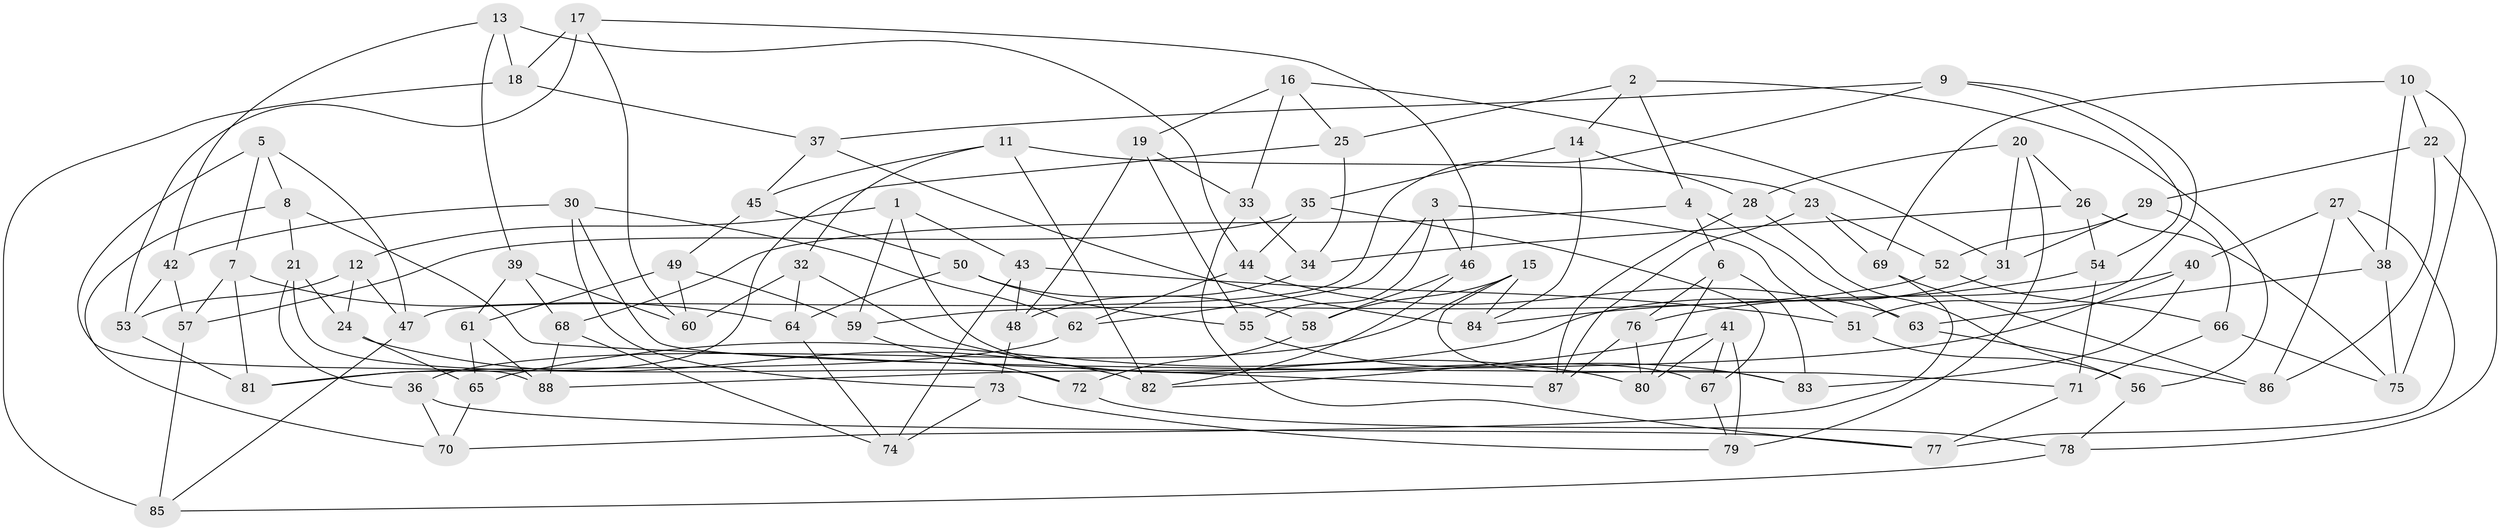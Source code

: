 // Generated by graph-tools (version 1.1) at 2025/58/03/09/25 04:58:52]
// undirected, 88 vertices, 176 edges
graph export_dot {
graph [start="1"]
  node [color=gray90,style=filled];
  1;
  2;
  3;
  4;
  5;
  6;
  7;
  8;
  9;
  10;
  11;
  12;
  13;
  14;
  15;
  16;
  17;
  18;
  19;
  20;
  21;
  22;
  23;
  24;
  25;
  26;
  27;
  28;
  29;
  30;
  31;
  32;
  33;
  34;
  35;
  36;
  37;
  38;
  39;
  40;
  41;
  42;
  43;
  44;
  45;
  46;
  47;
  48;
  49;
  50;
  51;
  52;
  53;
  54;
  55;
  56;
  57;
  58;
  59;
  60;
  61;
  62;
  63;
  64;
  65;
  66;
  67;
  68;
  69;
  70;
  71;
  72;
  73;
  74;
  75;
  76;
  77;
  78;
  79;
  80;
  81;
  82;
  83;
  84;
  85;
  86;
  87;
  88;
  1 -- 67;
  1 -- 12;
  1 -- 43;
  1 -- 59;
  2 -- 56;
  2 -- 4;
  2 -- 14;
  2 -- 25;
  3 -- 55;
  3 -- 46;
  3 -- 51;
  3 -- 62;
  4 -- 68;
  4 -- 63;
  4 -- 6;
  5 -- 88;
  5 -- 8;
  5 -- 7;
  5 -- 47;
  6 -- 76;
  6 -- 83;
  6 -- 80;
  7 -- 57;
  7 -- 64;
  7 -- 81;
  8 -- 87;
  8 -- 21;
  8 -- 70;
  9 -- 37;
  9 -- 51;
  9 -- 47;
  9 -- 54;
  10 -- 75;
  10 -- 69;
  10 -- 22;
  10 -- 38;
  11 -- 32;
  11 -- 45;
  11 -- 82;
  11 -- 23;
  12 -- 47;
  12 -- 53;
  12 -- 24;
  13 -- 42;
  13 -- 39;
  13 -- 18;
  13 -- 44;
  14 -- 84;
  14 -- 28;
  14 -- 35;
  15 -- 58;
  15 -- 36;
  15 -- 83;
  15 -- 84;
  16 -- 19;
  16 -- 33;
  16 -- 31;
  16 -- 25;
  17 -- 18;
  17 -- 60;
  17 -- 46;
  17 -- 53;
  18 -- 37;
  18 -- 85;
  19 -- 33;
  19 -- 48;
  19 -- 55;
  20 -- 28;
  20 -- 31;
  20 -- 26;
  20 -- 79;
  21 -- 24;
  21 -- 72;
  21 -- 36;
  22 -- 29;
  22 -- 78;
  22 -- 86;
  23 -- 52;
  23 -- 69;
  23 -- 87;
  24 -- 65;
  24 -- 82;
  25 -- 34;
  25 -- 81;
  26 -- 75;
  26 -- 34;
  26 -- 54;
  27 -- 40;
  27 -- 38;
  27 -- 77;
  27 -- 86;
  28 -- 87;
  28 -- 56;
  29 -- 52;
  29 -- 66;
  29 -- 31;
  30 -- 71;
  30 -- 42;
  30 -- 62;
  30 -- 73;
  31 -- 65;
  32 -- 64;
  32 -- 60;
  32 -- 80;
  33 -- 34;
  33 -- 77;
  34 -- 48;
  35 -- 67;
  35 -- 44;
  35 -- 57;
  36 -- 77;
  36 -- 70;
  37 -- 45;
  37 -- 84;
  38 -- 63;
  38 -- 75;
  39 -- 61;
  39 -- 68;
  39 -- 60;
  40 -- 76;
  40 -- 88;
  40 -- 83;
  41 -- 82;
  41 -- 79;
  41 -- 67;
  41 -- 80;
  42 -- 53;
  42 -- 57;
  43 -- 74;
  43 -- 48;
  43 -- 51;
  44 -- 62;
  44 -- 63;
  45 -- 49;
  45 -- 50;
  46 -- 82;
  46 -- 58;
  47 -- 85;
  48 -- 73;
  49 -- 59;
  49 -- 60;
  49 -- 61;
  50 -- 58;
  50 -- 55;
  50 -- 64;
  51 -- 56;
  52 -- 66;
  52 -- 59;
  53 -- 81;
  54 -- 84;
  54 -- 71;
  55 -- 83;
  56 -- 78;
  57 -- 85;
  58 -- 72;
  59 -- 72;
  61 -- 88;
  61 -- 65;
  62 -- 81;
  63 -- 86;
  64 -- 74;
  65 -- 70;
  66 -- 75;
  66 -- 71;
  67 -- 79;
  68 -- 74;
  68 -- 88;
  69 -- 86;
  69 -- 70;
  71 -- 77;
  72 -- 78;
  73 -- 79;
  73 -- 74;
  76 -- 87;
  76 -- 80;
  78 -- 85;
}
